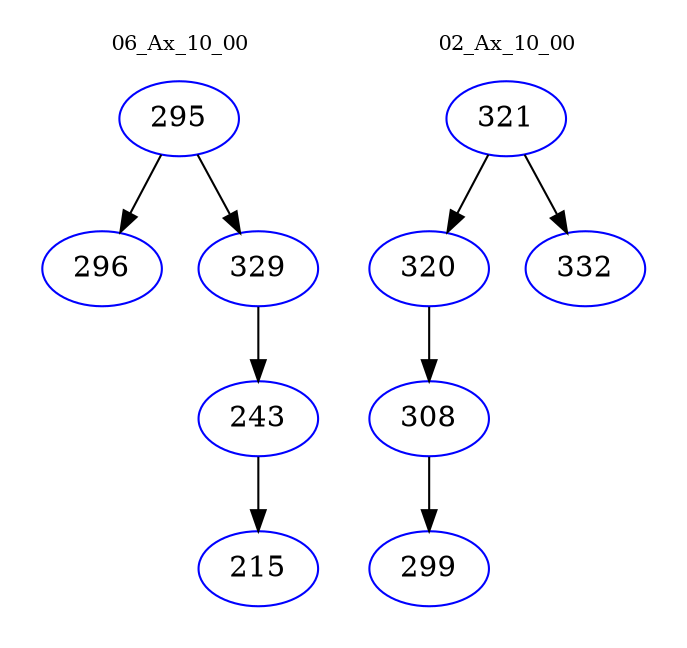 digraph{
subgraph cluster_0 {
color = white
label = "06_Ax_10_00";
fontsize=10;
T0_295 [label="295", color="blue"]
T0_295 -> T0_296 [color="black"]
T0_296 [label="296", color="blue"]
T0_295 -> T0_329 [color="black"]
T0_329 [label="329", color="blue"]
T0_329 -> T0_243 [color="black"]
T0_243 [label="243", color="blue"]
T0_243 -> T0_215 [color="black"]
T0_215 [label="215", color="blue"]
}
subgraph cluster_1 {
color = white
label = "02_Ax_10_00";
fontsize=10;
T1_321 [label="321", color="blue"]
T1_321 -> T1_320 [color="black"]
T1_320 [label="320", color="blue"]
T1_320 -> T1_308 [color="black"]
T1_308 [label="308", color="blue"]
T1_308 -> T1_299 [color="black"]
T1_299 [label="299", color="blue"]
T1_321 -> T1_332 [color="black"]
T1_332 [label="332", color="blue"]
}
}
